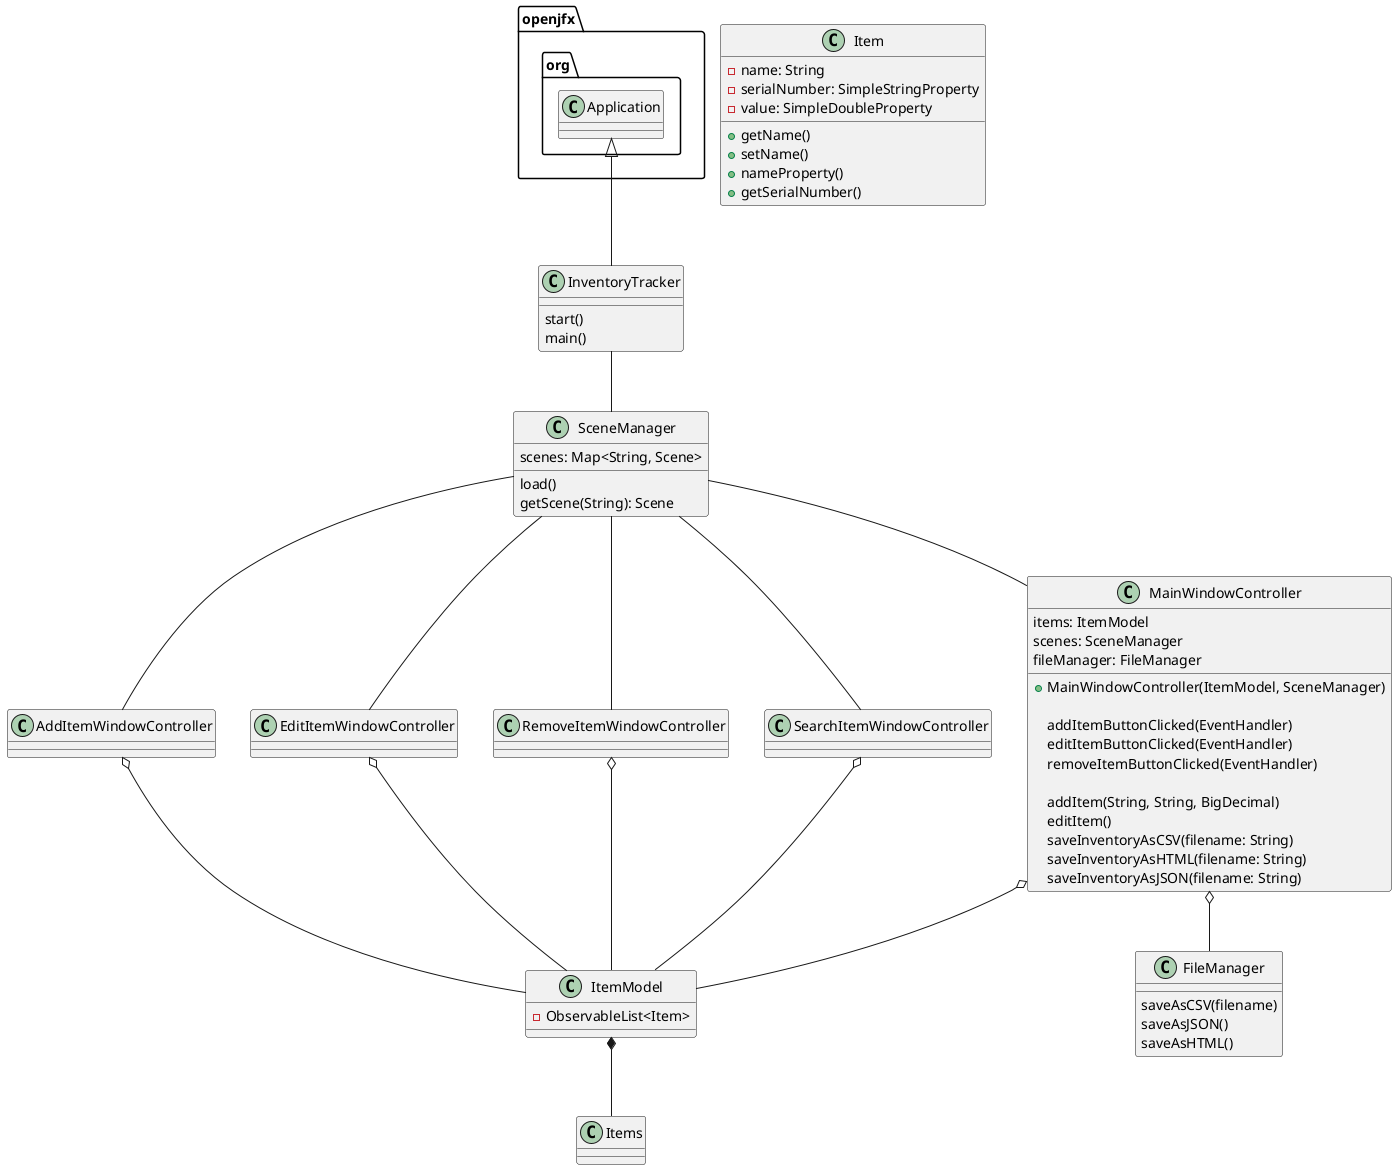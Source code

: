 @startuml

class InventoryTracker
{
start()
main()
}

class SceneManager {

scenes: Map<String, Scene>

load()
getScene(String): Scene

}

class MainWindowController {
items: ItemModel
scenes: SceneManager
fileManager: FileManager
+ MainWindowController(ItemModel, SceneManager)

addItemButtonClicked(EventHandler)
editItemButtonClicked(EventHandler)
removeItemButtonClicked(EventHandler)

addItem(String, String, BigDecimal)
editItem()
saveInventoryAsCSV(filename: String)
saveInventoryAsHTML(filename: String)
saveInventoryAsJSON(filename: String)

}

class AddItemWindowController {
}

class EditItemWindowController {
}

class RemoveItemWindowController {
}

class SearchItemWindowController {
}

class ItemModel {
- ObservableList<Item>
}

class Item {
- name: String
- serialNumber: SimpleStringProperty
- value: SimpleDoubleProperty

+ getName()
+ setName()
+ nameProperty()
+ getSerialNumber()
'...
}

class FileManager {
saveAsCSV(filename)
saveAsJSON()
saveAsHTML()
}
openjfx.org.Application <|-- InventoryTracker
InventoryTracker -- SceneManager
SceneManager -- MainWindowController
SceneManager -- AddItemWindowController
SceneManager -- EditItemWindowController
SceneManager -- RemoveItemWindowController
SceneManager -- SearchItemWindowController
MainWindowController o-- ItemModel
AddItemWindowController o-- ItemModel
EditItemWindowController o-- ItemModel
RemoveItemWindowController o-- ItemModel
SearchItemWindowController o-- ItemModel
ItemModel *-- Items

MainWindowController o-- FileManager
@enduml